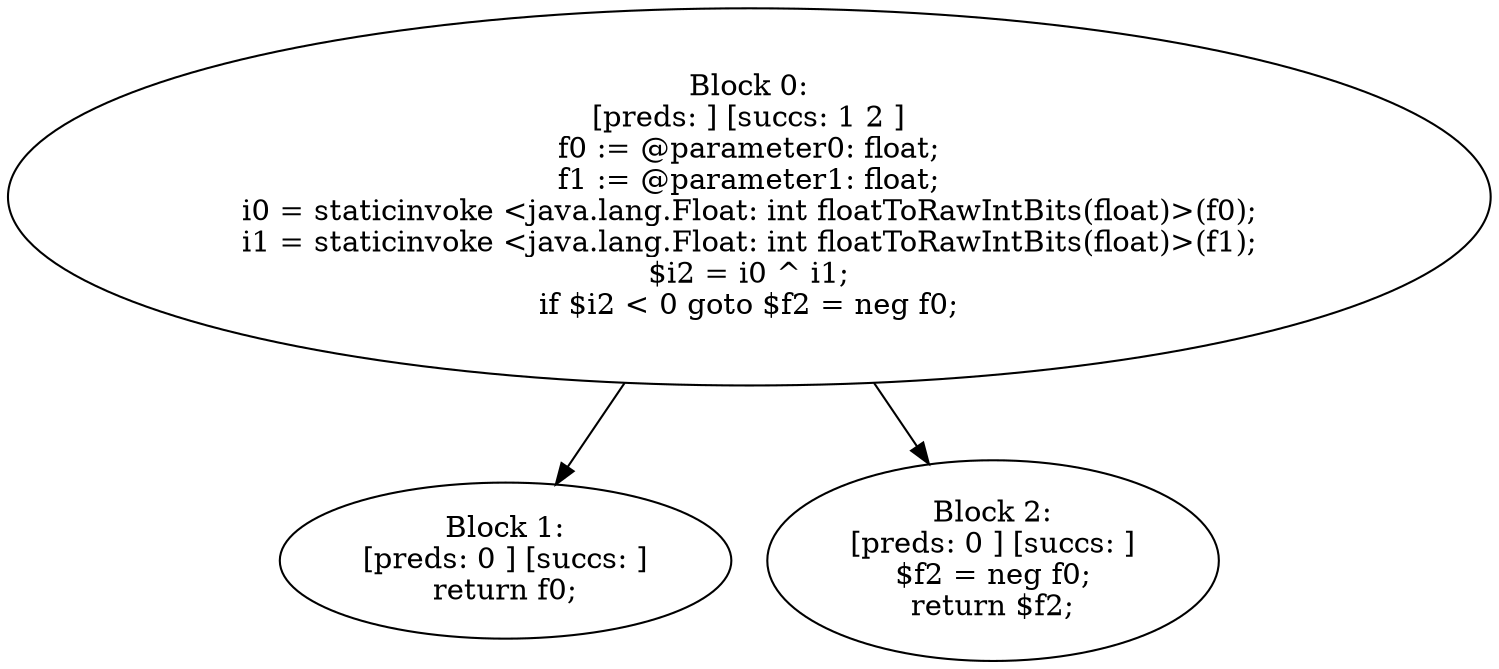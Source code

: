 digraph "unitGraph" {
    "Block 0:
[preds: ] [succs: 1 2 ]
f0 := @parameter0: float;
f1 := @parameter1: float;
i0 = staticinvoke <java.lang.Float: int floatToRawIntBits(float)>(f0);
i1 = staticinvoke <java.lang.Float: int floatToRawIntBits(float)>(f1);
$i2 = i0 ^ i1;
if $i2 < 0 goto $f2 = neg f0;
"
    "Block 1:
[preds: 0 ] [succs: ]
return f0;
"
    "Block 2:
[preds: 0 ] [succs: ]
$f2 = neg f0;
return $f2;
"
    "Block 0:
[preds: ] [succs: 1 2 ]
f0 := @parameter0: float;
f1 := @parameter1: float;
i0 = staticinvoke <java.lang.Float: int floatToRawIntBits(float)>(f0);
i1 = staticinvoke <java.lang.Float: int floatToRawIntBits(float)>(f1);
$i2 = i0 ^ i1;
if $i2 < 0 goto $f2 = neg f0;
"->"Block 1:
[preds: 0 ] [succs: ]
return f0;
";
    "Block 0:
[preds: ] [succs: 1 2 ]
f0 := @parameter0: float;
f1 := @parameter1: float;
i0 = staticinvoke <java.lang.Float: int floatToRawIntBits(float)>(f0);
i1 = staticinvoke <java.lang.Float: int floatToRawIntBits(float)>(f1);
$i2 = i0 ^ i1;
if $i2 < 0 goto $f2 = neg f0;
"->"Block 2:
[preds: 0 ] [succs: ]
$f2 = neg f0;
return $f2;
";
}
